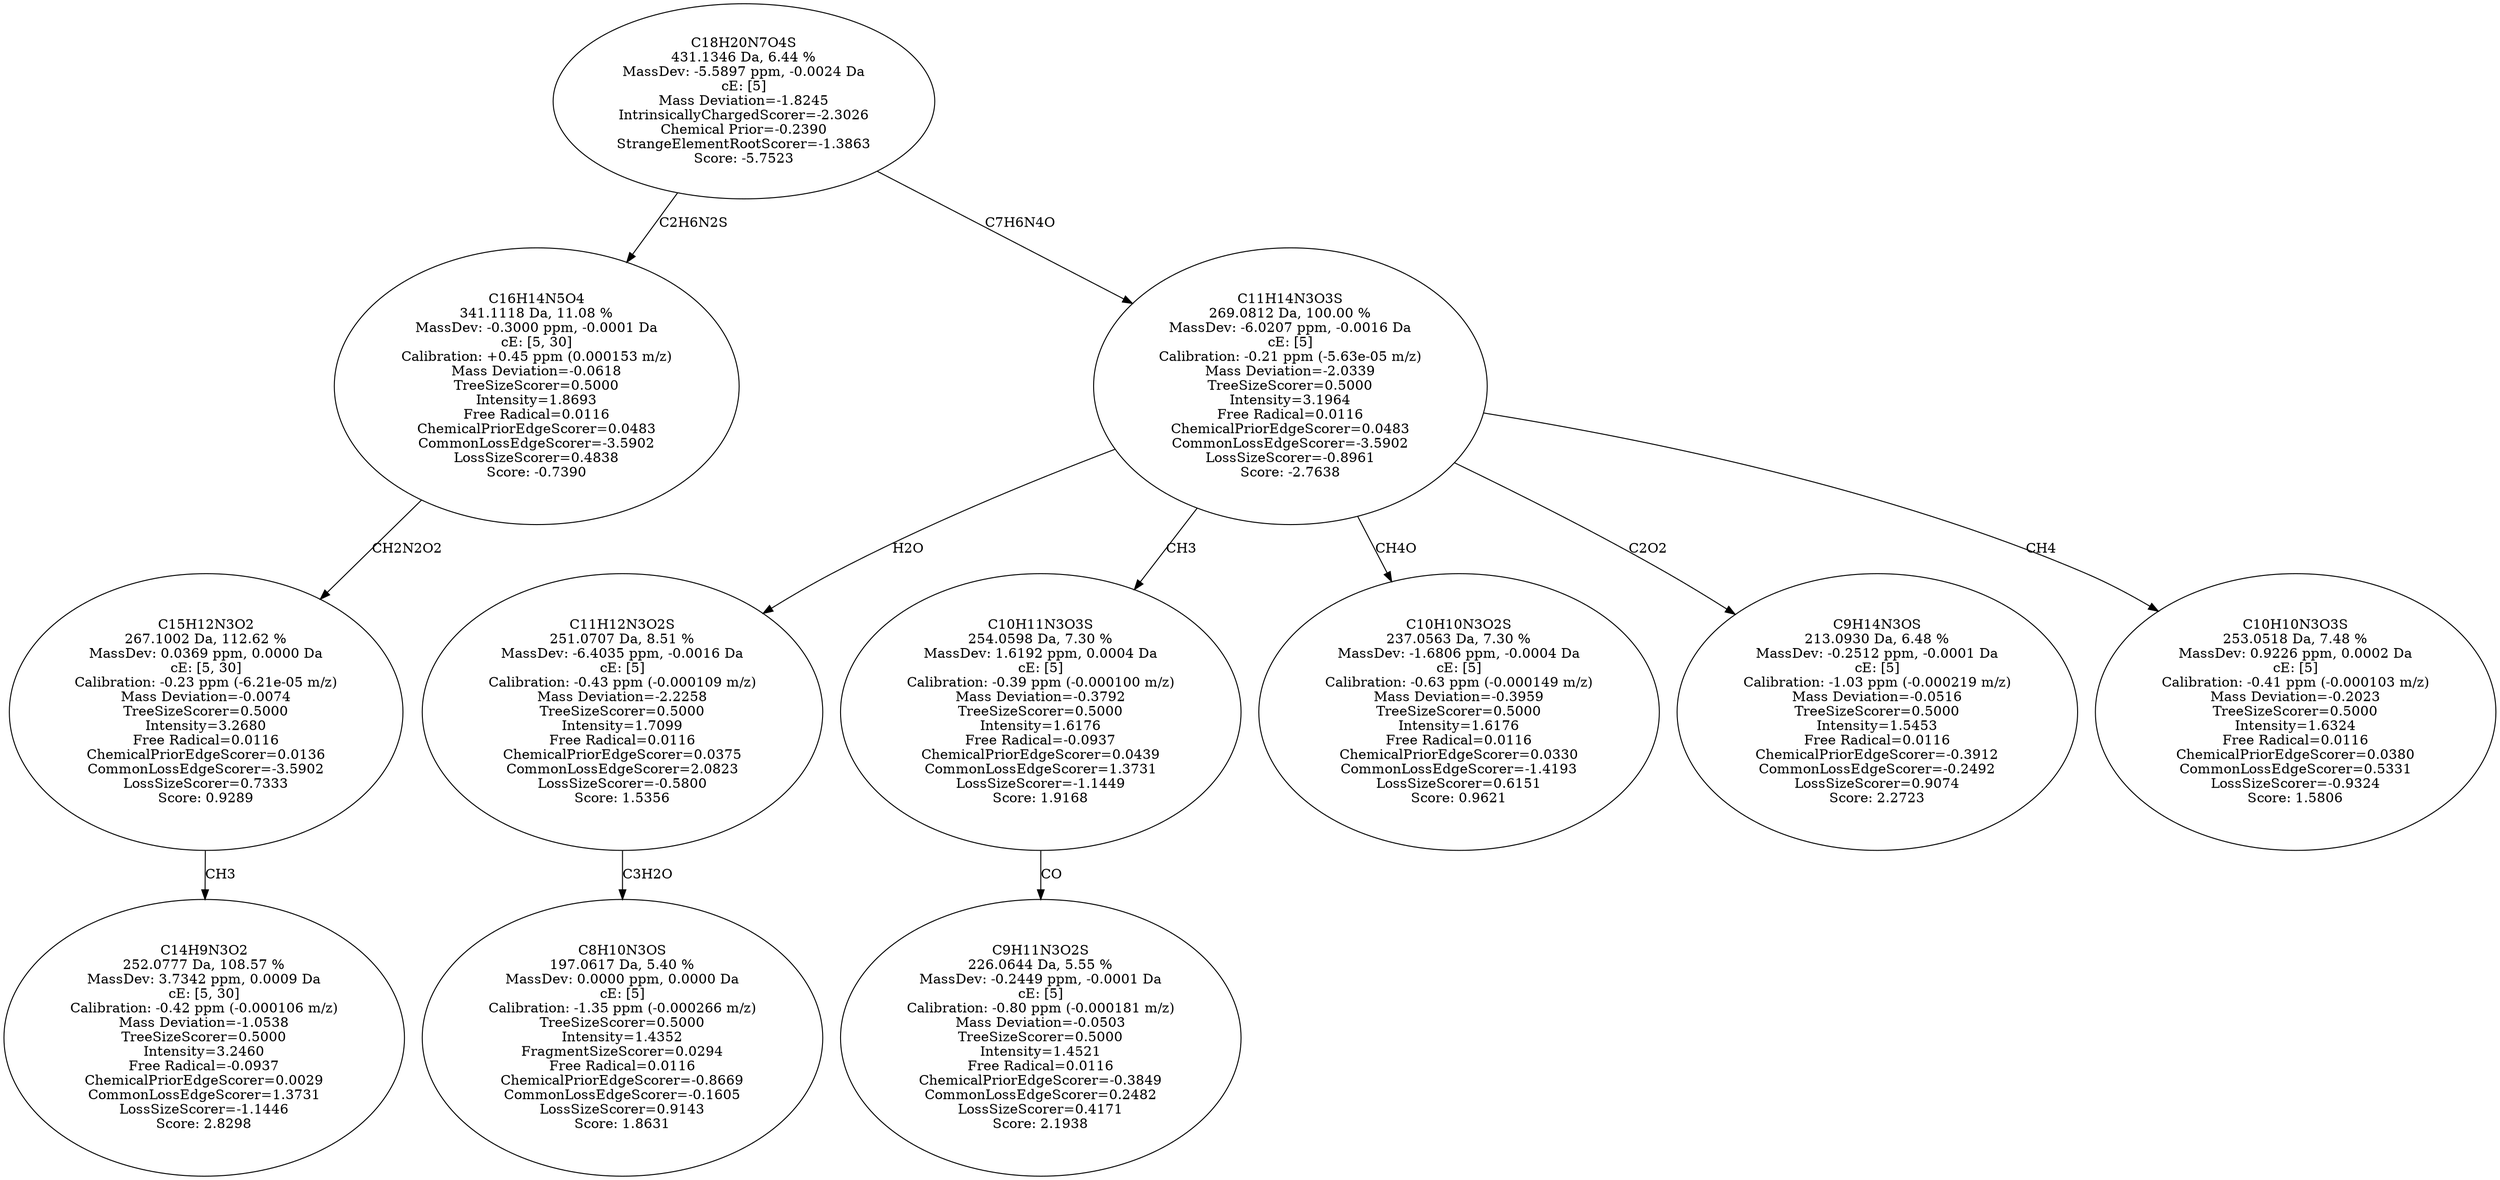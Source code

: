 strict digraph {
v1 [label="C14H9N3O2\n252.0777 Da, 108.57 %\nMassDev: 3.7342 ppm, 0.0009 Da\ncE: [5, 30]\nCalibration: -0.42 ppm (-0.000106 m/z)\nMass Deviation=-1.0538\nTreeSizeScorer=0.5000\nIntensity=3.2460\nFree Radical=-0.0937\nChemicalPriorEdgeScorer=0.0029\nCommonLossEdgeScorer=1.3731\nLossSizeScorer=-1.1446\nScore: 2.8298"];
v2 [label="C15H12N3O2\n267.1002 Da, 112.62 %\nMassDev: 0.0369 ppm, 0.0000 Da\ncE: [5, 30]\nCalibration: -0.23 ppm (-6.21e-05 m/z)\nMass Deviation=-0.0074\nTreeSizeScorer=0.5000\nIntensity=3.2680\nFree Radical=0.0116\nChemicalPriorEdgeScorer=0.0136\nCommonLossEdgeScorer=-3.5902\nLossSizeScorer=0.7333\nScore: 0.9289"];
v3 [label="C16H14N5O4\n341.1118 Da, 11.08 %\nMassDev: -0.3000 ppm, -0.0001 Da\ncE: [5, 30]\nCalibration: +0.45 ppm (0.000153 m/z)\nMass Deviation=-0.0618\nTreeSizeScorer=0.5000\nIntensity=1.8693\nFree Radical=0.0116\nChemicalPriorEdgeScorer=0.0483\nCommonLossEdgeScorer=-3.5902\nLossSizeScorer=0.4838\nScore: -0.7390"];
v4 [label="C8H10N3OS\n197.0617 Da, 5.40 %\nMassDev: 0.0000 ppm, 0.0000 Da\ncE: [5]\nCalibration: -1.35 ppm (-0.000266 m/z)\nTreeSizeScorer=0.5000\nIntensity=1.4352\nFragmentSizeScorer=0.0294\nFree Radical=0.0116\nChemicalPriorEdgeScorer=-0.8669\nCommonLossEdgeScorer=-0.1605\nLossSizeScorer=0.9143\nScore: 1.8631"];
v5 [label="C11H12N3O2S\n251.0707 Da, 8.51 %\nMassDev: -6.4035 ppm, -0.0016 Da\ncE: [5]\nCalibration: -0.43 ppm (-0.000109 m/z)\nMass Deviation=-2.2258\nTreeSizeScorer=0.5000\nIntensity=1.7099\nFree Radical=0.0116\nChemicalPriorEdgeScorer=0.0375\nCommonLossEdgeScorer=2.0823\nLossSizeScorer=-0.5800\nScore: 1.5356"];
v6 [label="C9H11N3O2S\n226.0644 Da, 5.55 %\nMassDev: -0.2449 ppm, -0.0001 Da\ncE: [5]\nCalibration: -0.80 ppm (-0.000181 m/z)\nMass Deviation=-0.0503\nTreeSizeScorer=0.5000\nIntensity=1.4521\nFree Radical=0.0116\nChemicalPriorEdgeScorer=-0.3849\nCommonLossEdgeScorer=0.2482\nLossSizeScorer=0.4171\nScore: 2.1938"];
v7 [label="C10H11N3O3S\n254.0598 Da, 7.30 %\nMassDev: 1.6192 ppm, 0.0004 Da\ncE: [5]\nCalibration: -0.39 ppm (-0.000100 m/z)\nMass Deviation=-0.3792\nTreeSizeScorer=0.5000\nIntensity=1.6176\nFree Radical=-0.0937\nChemicalPriorEdgeScorer=0.0439\nCommonLossEdgeScorer=1.3731\nLossSizeScorer=-1.1449\nScore: 1.9168"];
v8 [label="C10H10N3O2S\n237.0563 Da, 7.30 %\nMassDev: -1.6806 ppm, -0.0004 Da\ncE: [5]\nCalibration: -0.63 ppm (-0.000149 m/z)\nMass Deviation=-0.3959\nTreeSizeScorer=0.5000\nIntensity=1.6176\nFree Radical=0.0116\nChemicalPriorEdgeScorer=0.0330\nCommonLossEdgeScorer=-1.4193\nLossSizeScorer=0.6151\nScore: 0.9621"];
v9 [label="C9H14N3OS\n213.0930 Da, 6.48 %\nMassDev: -0.2512 ppm, -0.0001 Da\ncE: [5]\nCalibration: -1.03 ppm (-0.000219 m/z)\nMass Deviation=-0.0516\nTreeSizeScorer=0.5000\nIntensity=1.5453\nFree Radical=0.0116\nChemicalPriorEdgeScorer=-0.3912\nCommonLossEdgeScorer=-0.2492\nLossSizeScorer=0.9074\nScore: 2.2723"];
v10 [label="C10H10N3O3S\n253.0518 Da, 7.48 %\nMassDev: 0.9226 ppm, 0.0002 Da\ncE: [5]\nCalibration: -0.41 ppm (-0.000103 m/z)\nMass Deviation=-0.2023\nTreeSizeScorer=0.5000\nIntensity=1.6324\nFree Radical=0.0116\nChemicalPriorEdgeScorer=0.0380\nCommonLossEdgeScorer=0.5331\nLossSizeScorer=-0.9324\nScore: 1.5806"];
v11 [label="C11H14N3O3S\n269.0812 Da, 100.00 %\nMassDev: -6.0207 ppm, -0.0016 Da\ncE: [5]\nCalibration: -0.21 ppm (-5.63e-05 m/z)\nMass Deviation=-2.0339\nTreeSizeScorer=0.5000\nIntensity=3.1964\nFree Radical=0.0116\nChemicalPriorEdgeScorer=0.0483\nCommonLossEdgeScorer=-3.5902\nLossSizeScorer=-0.8961\nScore: -2.7638"];
v12 [label="C18H20N7O4S\n431.1346 Da, 6.44 %\nMassDev: -5.5897 ppm, -0.0024 Da\ncE: [5]\nMass Deviation=-1.8245\nIntrinsicallyChargedScorer=-2.3026\nChemical Prior=-0.2390\nStrangeElementRootScorer=-1.3863\nScore: -5.7523"];
v2 -> v1 [label="CH3"];
v3 -> v2 [label="CH2N2O2"];
v12 -> v3 [label="C2H6N2S"];
v5 -> v4 [label="C3H2O"];
v11 -> v5 [label="H2O"];
v7 -> v6 [label="CO"];
v11 -> v7 [label="CH3"];
v11 -> v8 [label="CH4O"];
v11 -> v9 [label="C2O2"];
v11 -> v10 [label="CH4"];
v12 -> v11 [label="C7H6N4O"];
}